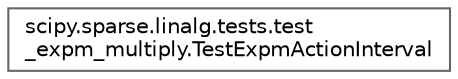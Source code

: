 digraph "Graphical Class Hierarchy"
{
 // LATEX_PDF_SIZE
  bgcolor="transparent";
  edge [fontname=Helvetica,fontsize=10,labelfontname=Helvetica,labelfontsize=10];
  node [fontname=Helvetica,fontsize=10,shape=box,height=0.2,width=0.4];
  rankdir="LR";
  Node0 [id="Node000000",label="scipy.sparse.linalg.tests.test\l_expm_multiply.TestExpmActionInterval",height=0.2,width=0.4,color="grey40", fillcolor="white", style="filled",URL="$dd/d94/classscipy_1_1sparse_1_1linalg_1_1tests_1_1test__expm__multiply_1_1TestExpmActionInterval.html",tooltip=" "];
}

